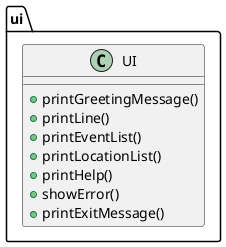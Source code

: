 @startuml

package ui{
class UI {
+printGreetingMessage()
+printLine()
+printEventList()
+printLocationList()
+printHelp()
+showError()
+printExitMessage()
}

@enduml